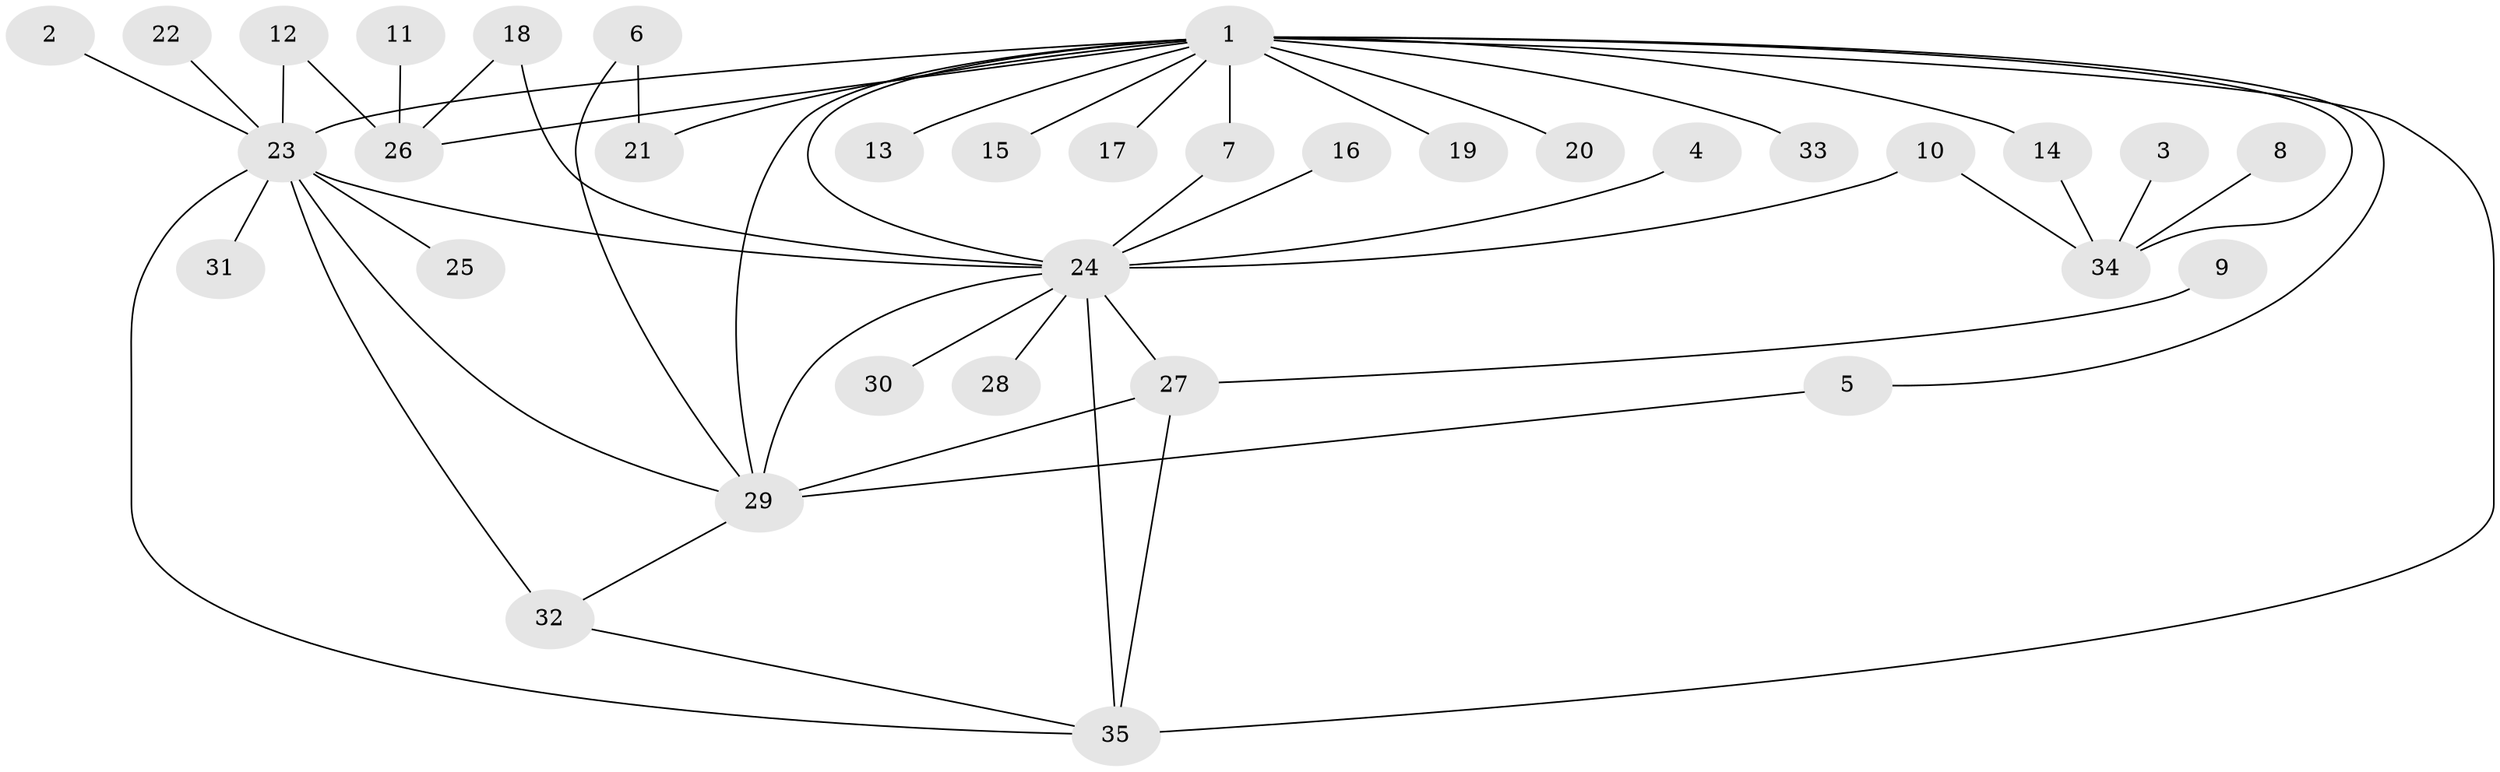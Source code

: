 // original degree distribution, {7: 0.045454545454545456, 11: 0.015151515151515152, 3: 0.16666666666666666, 15: 0.015151515151515152, 6: 0.045454545454545456, 5: 0.030303030303030304, 2: 0.21212121212121213, 1: 0.42424242424242425, 4: 0.045454545454545456}
// Generated by graph-tools (version 1.1) at 2025/26/03/09/25 03:26:08]
// undirected, 35 vertices, 50 edges
graph export_dot {
graph [start="1"]
  node [color=gray90,style=filled];
  1;
  2;
  3;
  4;
  5;
  6;
  7;
  8;
  9;
  10;
  11;
  12;
  13;
  14;
  15;
  16;
  17;
  18;
  19;
  20;
  21;
  22;
  23;
  24;
  25;
  26;
  27;
  28;
  29;
  30;
  31;
  32;
  33;
  34;
  35;
  1 -- 5 [weight=1.0];
  1 -- 7 [weight=1.0];
  1 -- 13 [weight=1.0];
  1 -- 14 [weight=2.0];
  1 -- 15 [weight=1.0];
  1 -- 17 [weight=1.0];
  1 -- 19 [weight=1.0];
  1 -- 20 [weight=1.0];
  1 -- 21 [weight=1.0];
  1 -- 23 [weight=1.0];
  1 -- 24 [weight=1.0];
  1 -- 26 [weight=1.0];
  1 -- 29 [weight=1.0];
  1 -- 33 [weight=1.0];
  1 -- 34 [weight=1.0];
  1 -- 35 [weight=1.0];
  2 -- 23 [weight=2.0];
  3 -- 34 [weight=1.0];
  4 -- 24 [weight=1.0];
  5 -- 29 [weight=1.0];
  6 -- 21 [weight=1.0];
  6 -- 29 [weight=1.0];
  7 -- 24 [weight=1.0];
  8 -- 34 [weight=1.0];
  9 -- 27 [weight=1.0];
  10 -- 24 [weight=1.0];
  10 -- 34 [weight=1.0];
  11 -- 26 [weight=1.0];
  12 -- 23 [weight=1.0];
  12 -- 26 [weight=1.0];
  14 -- 34 [weight=1.0];
  16 -- 24 [weight=1.0];
  18 -- 24 [weight=1.0];
  18 -- 26 [weight=1.0];
  22 -- 23 [weight=1.0];
  23 -- 24 [weight=1.0];
  23 -- 25 [weight=1.0];
  23 -- 29 [weight=1.0];
  23 -- 31 [weight=1.0];
  23 -- 32 [weight=2.0];
  23 -- 35 [weight=1.0];
  24 -- 27 [weight=2.0];
  24 -- 28 [weight=1.0];
  24 -- 29 [weight=1.0];
  24 -- 30 [weight=1.0];
  24 -- 35 [weight=1.0];
  27 -- 29 [weight=2.0];
  27 -- 35 [weight=2.0];
  29 -- 32 [weight=1.0];
  32 -- 35 [weight=1.0];
}
